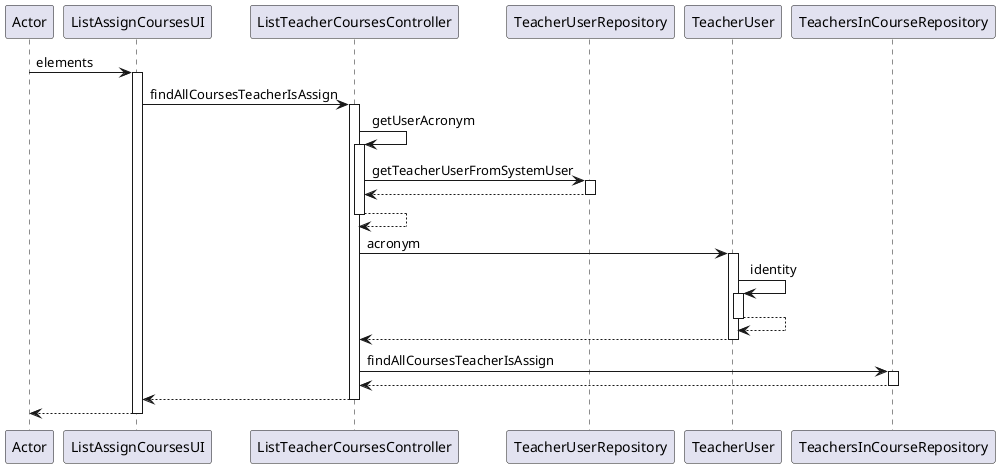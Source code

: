 @startuml
participant Actor
Actor -> ListAssignCoursesUI : elements
activate ListAssignCoursesUI
ListAssignCoursesUI -> ListTeacherCoursesController : findAllCoursesTeacherIsAssign
activate ListTeacherCoursesController
ListTeacherCoursesController -> ListTeacherCoursesController : getUserAcronym
activate ListTeacherCoursesController
ListTeacherCoursesController -> TeacherUserRepository : getTeacherUserFromSystemUser
activate TeacherUserRepository
TeacherUserRepository --> ListTeacherCoursesController
deactivate TeacherUserRepository
ListTeacherCoursesController --> ListTeacherCoursesController
deactivate ListTeacherCoursesController
ListTeacherCoursesController -> TeacherUser : acronym
activate TeacherUser
TeacherUser -> TeacherUser : identity
activate TeacherUser
TeacherUser --> TeacherUser
deactivate TeacherUser
TeacherUser --> ListTeacherCoursesController
deactivate TeacherUser
ListTeacherCoursesController -> TeachersInCourseRepository : findAllCoursesTeacherIsAssign
activate TeachersInCourseRepository
TeachersInCourseRepository --> ListTeacherCoursesController
deactivate TeachersInCourseRepository
ListTeacherCoursesController --> ListAssignCoursesUI
deactivate ListTeacherCoursesController
return
@enduml